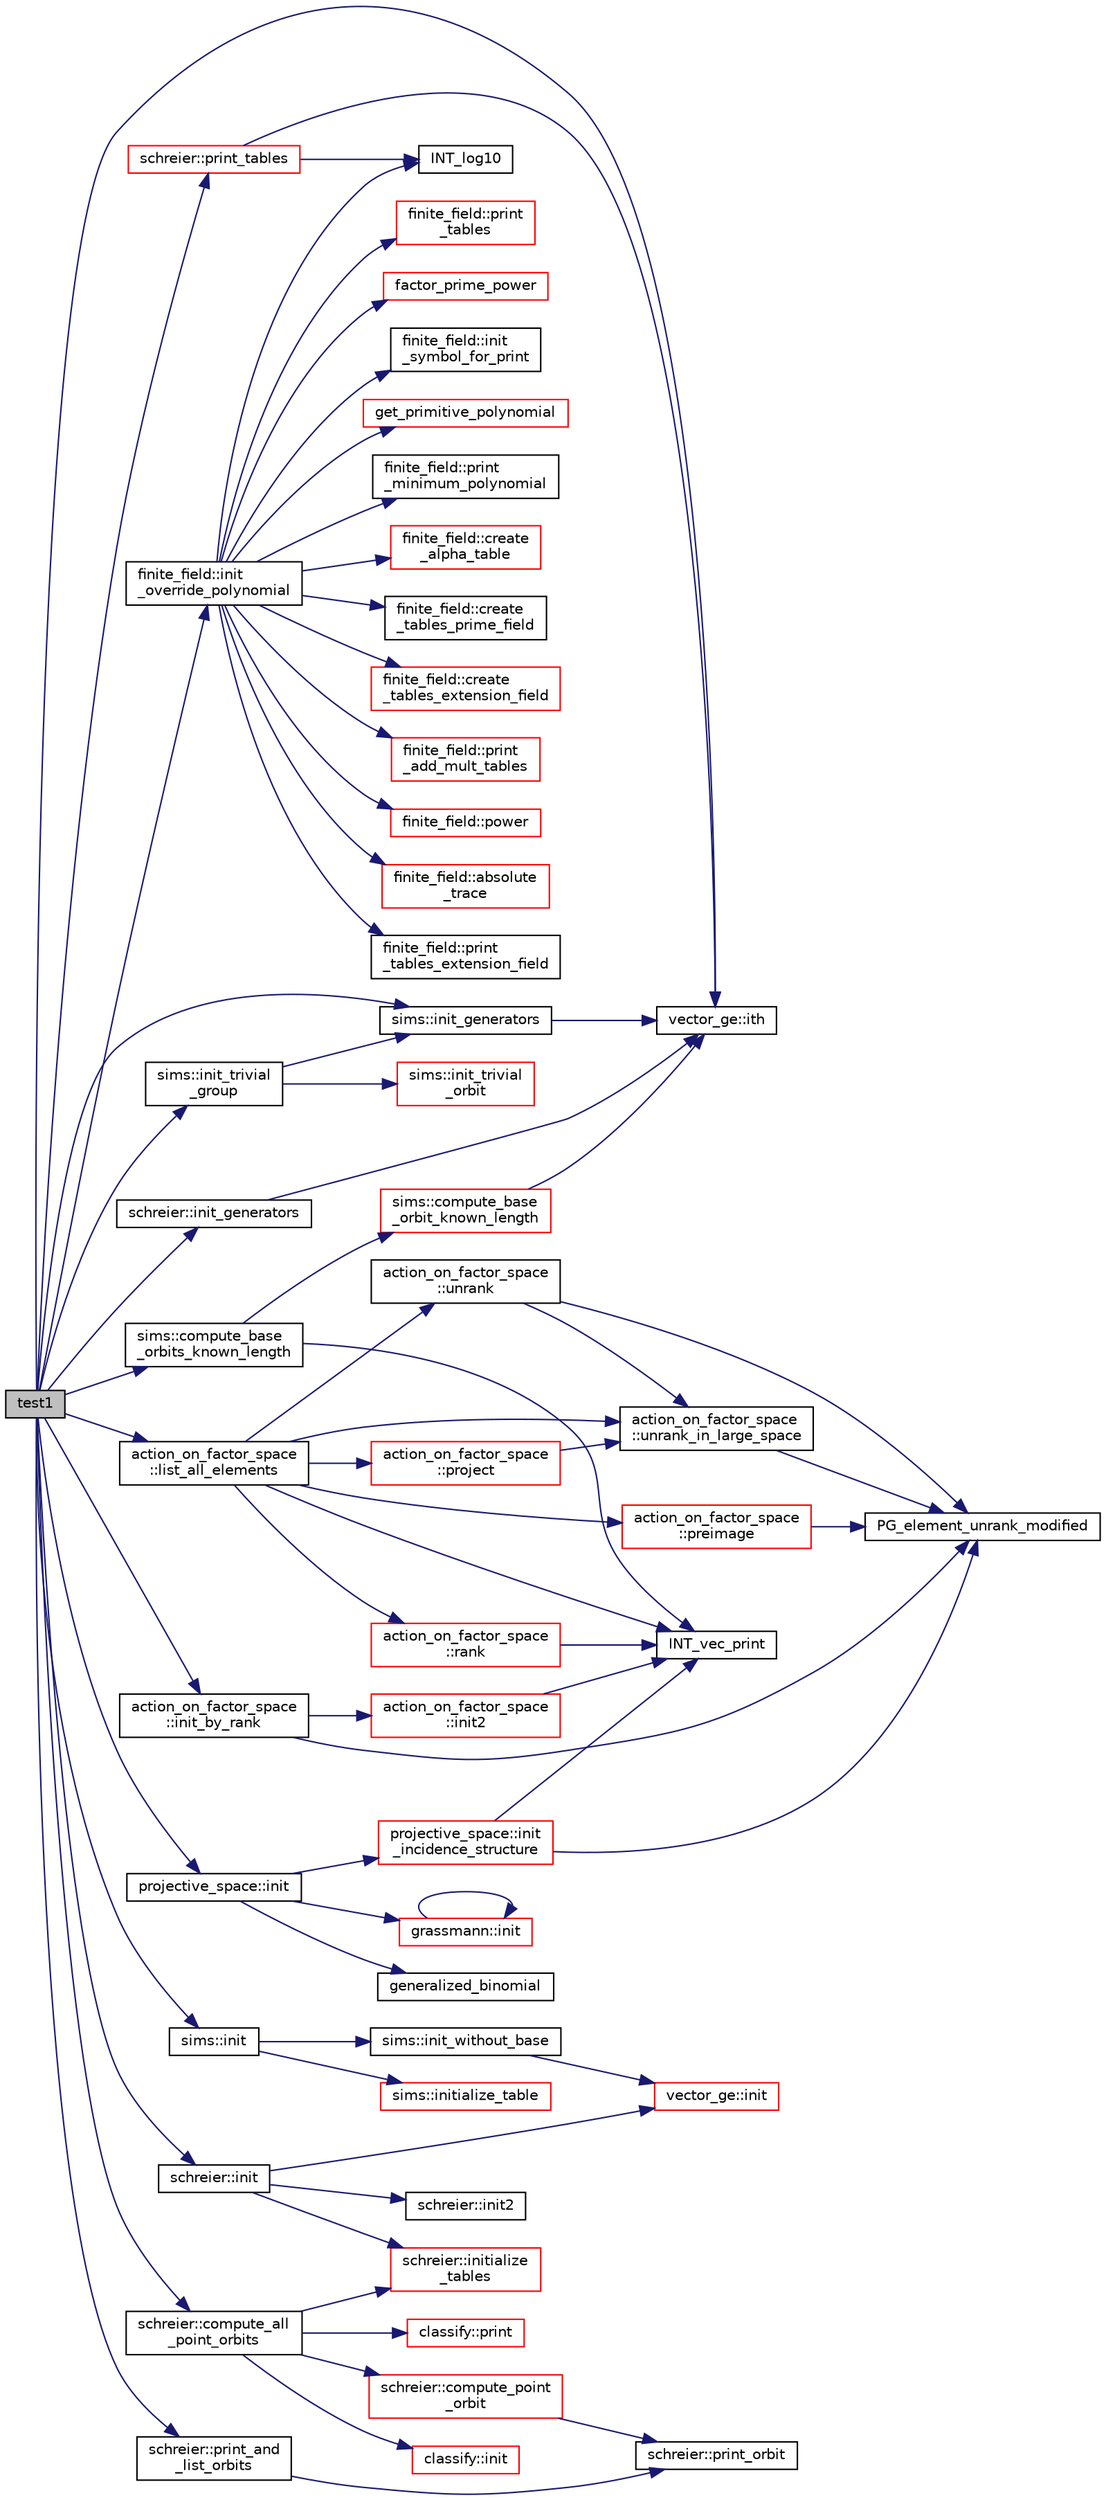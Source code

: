 digraph "test1"
{
  edge [fontname="Helvetica",fontsize="10",labelfontname="Helvetica",labelfontsize="10"];
  node [fontname="Helvetica",fontsize="10",shape=record];
  rankdir="LR";
  Node868 [label="test1",height=0.2,width=0.4,color="black", fillcolor="grey75", style="filled", fontcolor="black"];
  Node868 -> Node869 [color="midnightblue",fontsize="10",style="solid",fontname="Helvetica"];
  Node869 [label="finite_field::init\l_override_polynomial",height=0.2,width=0.4,color="black", fillcolor="white", style="filled",URL="$df/d5a/classfinite__field.html#a39a40b052f326a05c5a1e6b13572f3e5"];
  Node869 -> Node870 [color="midnightblue",fontsize="10",style="solid",fontname="Helvetica"];
  Node870 [label="factor_prime_power",height=0.2,width=0.4,color="red", fillcolor="white", style="filled",URL="$de/dc5/algebra__and__number__theory_8h.html#af87166fad1e9b91458c714e90f8cd399"];
  Node869 -> Node872 [color="midnightblue",fontsize="10",style="solid",fontname="Helvetica"];
  Node872 [label="finite_field::init\l_symbol_for_print",height=0.2,width=0.4,color="black", fillcolor="white", style="filled",URL="$df/d5a/classfinite__field.html#ac3ac8778d3162ccee0b3c5764127a92e"];
  Node869 -> Node873 [color="midnightblue",fontsize="10",style="solid",fontname="Helvetica"];
  Node873 [label="get_primitive_polynomial",height=0.2,width=0.4,color="red", fillcolor="white", style="filled",URL="$de/dc5/algebra__and__number__theory_8h.html#a208ece81c99403683f588d02defd74a7"];
  Node869 -> Node877 [color="midnightblue",fontsize="10",style="solid",fontname="Helvetica"];
  Node877 [label="finite_field::print\l_minimum_polynomial",height=0.2,width=0.4,color="black", fillcolor="white", style="filled",URL="$df/d5a/classfinite__field.html#a6d58c4c06994e9637385ff69943f13cb"];
  Node869 -> Node878 [color="midnightblue",fontsize="10",style="solid",fontname="Helvetica"];
  Node878 [label="INT_log10",height=0.2,width=0.4,color="black", fillcolor="white", style="filled",URL="$de/dc5/algebra__and__number__theory_8h.html#a98bc0a6c562370a355165d2538dac250"];
  Node869 -> Node879 [color="midnightblue",fontsize="10",style="solid",fontname="Helvetica"];
  Node879 [label="finite_field::create\l_alpha_table",height=0.2,width=0.4,color="red", fillcolor="white", style="filled",URL="$df/d5a/classfinite__field.html#a33e052044b18cf8dc31e6fbffbb1f0db"];
  Node869 -> Node883 [color="midnightblue",fontsize="10",style="solid",fontname="Helvetica"];
  Node883 [label="finite_field::create\l_tables_prime_field",height=0.2,width=0.4,color="black", fillcolor="white", style="filled",URL="$df/d5a/classfinite__field.html#a811a41cf0e334c7c05725afa19d79b7a"];
  Node869 -> Node884 [color="midnightblue",fontsize="10",style="solid",fontname="Helvetica"];
  Node884 [label="finite_field::create\l_tables_extension_field",height=0.2,width=0.4,color="red", fillcolor="white", style="filled",URL="$df/d5a/classfinite__field.html#ac5067ade796759e81d55cd3d434f8512"];
  Node869 -> Node887 [color="midnightblue",fontsize="10",style="solid",fontname="Helvetica"];
  Node887 [label="finite_field::print\l_add_mult_tables",height=0.2,width=0.4,color="red", fillcolor="white", style="filled",URL="$df/d5a/classfinite__field.html#ac4f687830f2953f9f7568c541e3e91c7"];
  Node869 -> Node889 [color="midnightblue",fontsize="10",style="solid",fontname="Helvetica"];
  Node889 [label="finite_field::power",height=0.2,width=0.4,color="red", fillcolor="white", style="filled",URL="$df/d5a/classfinite__field.html#a0437871b8f775f0b2d589188d9ad7e61"];
  Node869 -> Node891 [color="midnightblue",fontsize="10",style="solid",fontname="Helvetica"];
  Node891 [label="finite_field::absolute\l_trace",height=0.2,width=0.4,color="red", fillcolor="white", style="filled",URL="$df/d5a/classfinite__field.html#a7c479f80ec77e646db13d175fb29325f"];
  Node869 -> Node893 [color="midnightblue",fontsize="10",style="solid",fontname="Helvetica"];
  Node893 [label="finite_field::print\l_tables_extension_field",height=0.2,width=0.4,color="black", fillcolor="white", style="filled",URL="$df/d5a/classfinite__field.html#a026b98a814f71c1bfbd6905abb295ee8"];
  Node869 -> Node894 [color="midnightblue",fontsize="10",style="solid",fontname="Helvetica"];
  Node894 [label="finite_field::print\l_tables",height=0.2,width=0.4,color="red", fillcolor="white", style="filled",URL="$df/d5a/classfinite__field.html#aa0bddbd3f44fb6012a198bfc3d0551fc"];
  Node868 -> Node899 [color="midnightblue",fontsize="10",style="solid",fontname="Helvetica"];
  Node899 [label="projective_space::init",height=0.2,width=0.4,color="black", fillcolor="white", style="filled",URL="$d2/d17/classprojective__space.html#a8a1efa40df92744519365f82e4740dab"];
  Node899 -> Node900 [color="midnightblue",fontsize="10",style="solid",fontname="Helvetica"];
  Node900 [label="grassmann::init",height=0.2,width=0.4,color="red", fillcolor="white", style="filled",URL="$df/d02/classgrassmann.html#a2e8cf7b9f203254493d7c2607c17d498"];
  Node900 -> Node900 [color="midnightblue",fontsize="10",style="solid",fontname="Helvetica"];
  Node899 -> Node902 [color="midnightblue",fontsize="10",style="solid",fontname="Helvetica"];
  Node902 [label="generalized_binomial",height=0.2,width=0.4,color="black", fillcolor="white", style="filled",URL="$d2/d7c/combinatorics_8_c.html#a24762dc22e45175d18ec1ec1d2556ae8"];
  Node899 -> Node903 [color="midnightblue",fontsize="10",style="solid",fontname="Helvetica"];
  Node903 [label="projective_space::init\l_incidence_structure",height=0.2,width=0.4,color="red", fillcolor="white", style="filled",URL="$d2/d17/classprojective__space.html#a1e59490325e045cc52674a3706780aed"];
  Node903 -> Node905 [color="midnightblue",fontsize="10",style="solid",fontname="Helvetica"];
  Node905 [label="PG_element_unrank_modified",height=0.2,width=0.4,color="black", fillcolor="white", style="filled",URL="$d4/d67/geometry_8h.html#a83ae9b605d496f6a90345303f6efae64"];
  Node903 -> Node906 [color="midnightblue",fontsize="10",style="solid",fontname="Helvetica"];
  Node906 [label="INT_vec_print",height=0.2,width=0.4,color="black", fillcolor="white", style="filled",URL="$df/dbf/sajeeb_8_c.html#a79a5901af0b47dd0d694109543c027fe"];
  Node868 -> Node928 [color="midnightblue",fontsize="10",style="solid",fontname="Helvetica"];
  Node928 [label="action_on_factor_space\l::init_by_rank",height=0.2,width=0.4,color="black", fillcolor="white", style="filled",URL="$d5/d25/classaction__on__factor__space.html#a5ef5176e6858a3fbc4336a242ba9b1b4"];
  Node928 -> Node905 [color="midnightblue",fontsize="10",style="solid",fontname="Helvetica"];
  Node928 -> Node929 [color="midnightblue",fontsize="10",style="solid",fontname="Helvetica"];
  Node929 [label="action_on_factor_space\l::init2",height=0.2,width=0.4,color="red", fillcolor="white", style="filled",URL="$d5/d25/classaction__on__factor__space.html#a19f5ed00bc68f67dd5bd331ff958df16"];
  Node929 -> Node906 [color="midnightblue",fontsize="10",style="solid",fontname="Helvetica"];
  Node868 -> Node941 [color="midnightblue",fontsize="10",style="solid",fontname="Helvetica"];
  Node941 [label="action_on_factor_space\l::list_all_elements",height=0.2,width=0.4,color="black", fillcolor="white", style="filled",URL="$d5/d25/classaction__on__factor__space.html#a9ed3bf2d32594600a1e6f39837236202"];
  Node941 -> Node942 [color="midnightblue",fontsize="10",style="solid",fontname="Helvetica"];
  Node942 [label="action_on_factor_space\l::unrank",height=0.2,width=0.4,color="black", fillcolor="white", style="filled",URL="$d5/d25/classaction__on__factor__space.html#a5abf9bcee965fbeb551fcb71970833f9"];
  Node942 -> Node936 [color="midnightblue",fontsize="10",style="solid",fontname="Helvetica"];
  Node936 [label="action_on_factor_space\l::unrank_in_large_space",height=0.2,width=0.4,color="black", fillcolor="white", style="filled",URL="$d5/d25/classaction__on__factor__space.html#af2b5fc47970e8914d5d51cad78f00c52"];
  Node936 -> Node905 [color="midnightblue",fontsize="10",style="solid",fontname="Helvetica"];
  Node942 -> Node905 [color="midnightblue",fontsize="10",style="solid",fontname="Helvetica"];
  Node941 -> Node906 [color="midnightblue",fontsize="10",style="solid",fontname="Helvetica"];
  Node941 -> Node943 [color="midnightblue",fontsize="10",style="solid",fontname="Helvetica"];
  Node943 [label="action_on_factor_space\l::rank",height=0.2,width=0.4,color="red", fillcolor="white", style="filled",URL="$d5/d25/classaction__on__factor__space.html#a05bddc91a8c098cefd14cdfe2fe0edad"];
  Node943 -> Node906 [color="midnightblue",fontsize="10",style="solid",fontname="Helvetica"];
  Node941 -> Node935 [color="midnightblue",fontsize="10",style="solid",fontname="Helvetica"];
  Node935 [label="action_on_factor_space\l::project",height=0.2,width=0.4,color="red", fillcolor="white", style="filled",URL="$d5/d25/classaction__on__factor__space.html#a338dca4b52c11e2579944ddd4c53364c"];
  Node935 -> Node936 [color="midnightblue",fontsize="10",style="solid",fontname="Helvetica"];
  Node941 -> Node936 [color="midnightblue",fontsize="10",style="solid",fontname="Helvetica"];
  Node941 -> Node945 [color="midnightblue",fontsize="10",style="solid",fontname="Helvetica"];
  Node945 [label="action_on_factor_space\l::preimage",height=0.2,width=0.4,color="red", fillcolor="white", style="filled",URL="$d5/d25/classaction__on__factor__space.html#aecf47f35bdb5f4abaf9071d927032761"];
  Node945 -> Node905 [color="midnightblue",fontsize="10",style="solid",fontname="Helvetica"];
  Node868 -> Node950 [color="midnightblue",fontsize="10",style="solid",fontname="Helvetica"];
  Node950 [label="sims::init",height=0.2,width=0.4,color="black", fillcolor="white", style="filled",URL="$d9/df3/classsims.html#a02eb61ed14f75cfe4dc0770142c1bff0"];
  Node950 -> Node951 [color="midnightblue",fontsize="10",style="solid",fontname="Helvetica"];
  Node951 [label="sims::init_without_base",height=0.2,width=0.4,color="black", fillcolor="white", style="filled",URL="$d9/df3/classsims.html#a1010f2dc330b7c5ae10128c0b7dcbefd"];
  Node951 -> Node952 [color="midnightblue",fontsize="10",style="solid",fontname="Helvetica"];
  Node952 [label="vector_ge::init",height=0.2,width=0.4,color="red", fillcolor="white", style="filled",URL="$d4/d6e/classvector__ge.html#afe1d6befd1f1501e6be34afbaa9d30a8"];
  Node950 -> Node954 [color="midnightblue",fontsize="10",style="solid",fontname="Helvetica"];
  Node954 [label="sims::initialize_table",height=0.2,width=0.4,color="red", fillcolor="white", style="filled",URL="$d9/df3/classsims.html#abe36dd0812bde20447f5aaa8384596a7"];
  Node868 -> Node956 [color="midnightblue",fontsize="10",style="solid",fontname="Helvetica"];
  Node956 [label="sims::init_trivial\l_group",height=0.2,width=0.4,color="black", fillcolor="white", style="filled",URL="$d9/df3/classsims.html#a6a55a0a4e5124654f999933fd635334a"];
  Node956 -> Node957 [color="midnightblue",fontsize="10",style="solid",fontname="Helvetica"];
  Node957 [label="sims::init_generators",height=0.2,width=0.4,color="black", fillcolor="white", style="filled",URL="$d9/df3/classsims.html#aa2a7908389727bdfa05d034e8d53a818"];
  Node957 -> Node958 [color="midnightblue",fontsize="10",style="solid",fontname="Helvetica"];
  Node958 [label="vector_ge::ith",height=0.2,width=0.4,color="black", fillcolor="white", style="filled",URL="$d4/d6e/classvector__ge.html#a1ff002e8b746a9beb119d57dcd4a15ff"];
  Node956 -> Node959 [color="midnightblue",fontsize="10",style="solid",fontname="Helvetica"];
  Node959 [label="sims::init_trivial\l_orbit",height=0.2,width=0.4,color="red", fillcolor="white", style="filled",URL="$d9/df3/classsims.html#ac55702550a4671a721f78345dd9bff70"];
  Node868 -> Node957 [color="midnightblue",fontsize="10",style="solid",fontname="Helvetica"];
  Node868 -> Node961 [color="midnightblue",fontsize="10",style="solid",fontname="Helvetica"];
  Node961 [label="sims::compute_base\l_orbits_known_length",height=0.2,width=0.4,color="black", fillcolor="white", style="filled",URL="$d9/df3/classsims.html#a7f6b55695e29ce46f965ac4c87c31a06"];
  Node961 -> Node906 [color="midnightblue",fontsize="10",style="solid",fontname="Helvetica"];
  Node961 -> Node962 [color="midnightblue",fontsize="10",style="solid",fontname="Helvetica"];
  Node962 [label="sims::compute_base\l_orbit_known_length",height=0.2,width=0.4,color="red", fillcolor="white", style="filled",URL="$d9/df3/classsims.html#af93aba6d77ea121ff5e1dec9fefa0002"];
  Node962 -> Node958 [color="midnightblue",fontsize="10",style="solid",fontname="Helvetica"];
  Node868 -> Node966 [color="midnightblue",fontsize="10",style="solid",fontname="Helvetica"];
  Node966 [label="schreier::init",height=0.2,width=0.4,color="black", fillcolor="white", style="filled",URL="$d3/dd6/classschreier.html#a7443bebde2aa08acae16c0ff29c9abcf"];
  Node966 -> Node952 [color="midnightblue",fontsize="10",style="solid",fontname="Helvetica"];
  Node966 -> Node967 [color="midnightblue",fontsize="10",style="solid",fontname="Helvetica"];
  Node967 [label="schreier::initialize\l_tables",height=0.2,width=0.4,color="red", fillcolor="white", style="filled",URL="$d3/dd6/classschreier.html#acccc16670f88b14ddc69856cd5c0b36d"];
  Node966 -> Node968 [color="midnightblue",fontsize="10",style="solid",fontname="Helvetica"];
  Node968 [label="schreier::init2",height=0.2,width=0.4,color="black", fillcolor="white", style="filled",URL="$d3/dd6/classschreier.html#aef6a65e2f39bd9e14c61139c4f97f4c3"];
  Node868 -> Node969 [color="midnightblue",fontsize="10",style="solid",fontname="Helvetica"];
  Node969 [label="schreier::init_generators",height=0.2,width=0.4,color="black", fillcolor="white", style="filled",URL="$d3/dd6/classschreier.html#a04fd581636085a7414e1b5d1004e44e0"];
  Node969 -> Node958 [color="midnightblue",fontsize="10",style="solid",fontname="Helvetica"];
  Node868 -> Node970 [color="midnightblue",fontsize="10",style="solid",fontname="Helvetica"];
  Node970 [label="schreier::compute_all\l_point_orbits",height=0.2,width=0.4,color="black", fillcolor="white", style="filled",URL="$d3/dd6/classschreier.html#a1deec048f51f380bc3476d4cd4d95e94"];
  Node970 -> Node967 [color="midnightblue",fontsize="10",style="solid",fontname="Helvetica"];
  Node970 -> Node971 [color="midnightblue",fontsize="10",style="solid",fontname="Helvetica"];
  Node971 [label="schreier::compute_point\l_orbit",height=0.2,width=0.4,color="red", fillcolor="white", style="filled",URL="$d3/dd6/classschreier.html#a429138e463c8c25dddd8557340ed9edd"];
  Node971 -> Node974 [color="midnightblue",fontsize="10",style="solid",fontname="Helvetica"];
  Node974 [label="schreier::print_orbit",height=0.2,width=0.4,color="black", fillcolor="white", style="filled",URL="$d3/dd6/classschreier.html#ac30bbfe09706ff8ccaf27c2cf8074594"];
  Node970 -> Node980 [color="midnightblue",fontsize="10",style="solid",fontname="Helvetica"];
  Node980 [label="classify::init",height=0.2,width=0.4,color="red", fillcolor="white", style="filled",URL="$d9/d43/classclassify.html#afc24c64267d646d1f83ea39a7c66bde3"];
  Node970 -> Node993 [color="midnightblue",fontsize="10",style="solid",fontname="Helvetica"];
  Node993 [label="classify::print",height=0.2,width=0.4,color="red", fillcolor="white", style="filled",URL="$d9/d43/classclassify.html#a56d1941250d46f68a41566aac4331bc1"];
  Node868 -> Node998 [color="midnightblue",fontsize="10",style="solid",fontname="Helvetica"];
  Node998 [label="schreier::print_and\l_list_orbits",height=0.2,width=0.4,color="black", fillcolor="white", style="filled",URL="$d3/dd6/classschreier.html#a601f9c08d5a6f37f849d22fa4e89d892"];
  Node998 -> Node974 [color="midnightblue",fontsize="10",style="solid",fontname="Helvetica"];
  Node868 -> Node999 [color="midnightblue",fontsize="10",style="solid",fontname="Helvetica"];
  Node999 [label="schreier::print_tables",height=0.2,width=0.4,color="red", fillcolor="white", style="filled",URL="$d3/dd6/classschreier.html#a5716ca3378149c1f21f642395d7831fb"];
  Node999 -> Node958 [color="midnightblue",fontsize="10",style="solid",fontname="Helvetica"];
  Node999 -> Node878 [color="midnightblue",fontsize="10",style="solid",fontname="Helvetica"];
  Node868 -> Node958 [color="midnightblue",fontsize="10",style="solid",fontname="Helvetica"];
}
